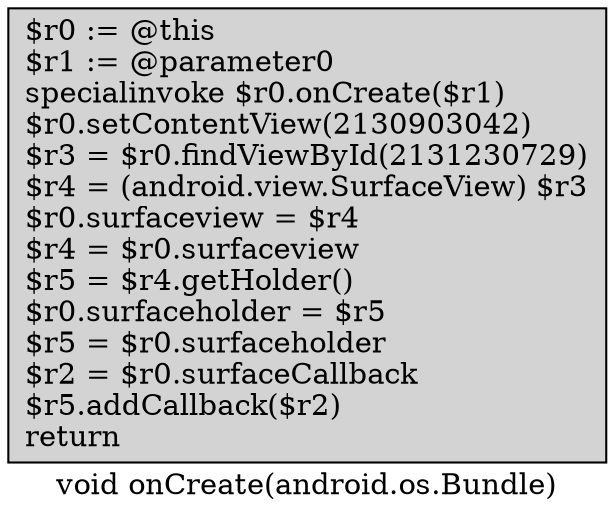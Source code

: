 digraph "void onCreate(android.os.Bundle)" {
    label="void onCreate(android.os.Bundle)";
    node [shape=box];
    "0" [style=filled,fillcolor=gray,style=filled,fillcolor=lightgray,label="$r0 := @this\l$r1 := @parameter0\lspecialinvoke $r0.onCreate($r1)\l$r0.setContentView(2130903042)\l$r3 = $r0.findViewById(2131230729)\l$r4 = (android.view.SurfaceView) $r3\l$r0.surfaceview = $r4\l$r4 = $r0.surfaceview\l$r5 = $r4.getHolder()\l$r0.surfaceholder = $r5\l$r5 = $r0.surfaceholder\l$r2 = $r0.surfaceCallback\l$r5.addCallback($r2)\lreturn\l",];
}
